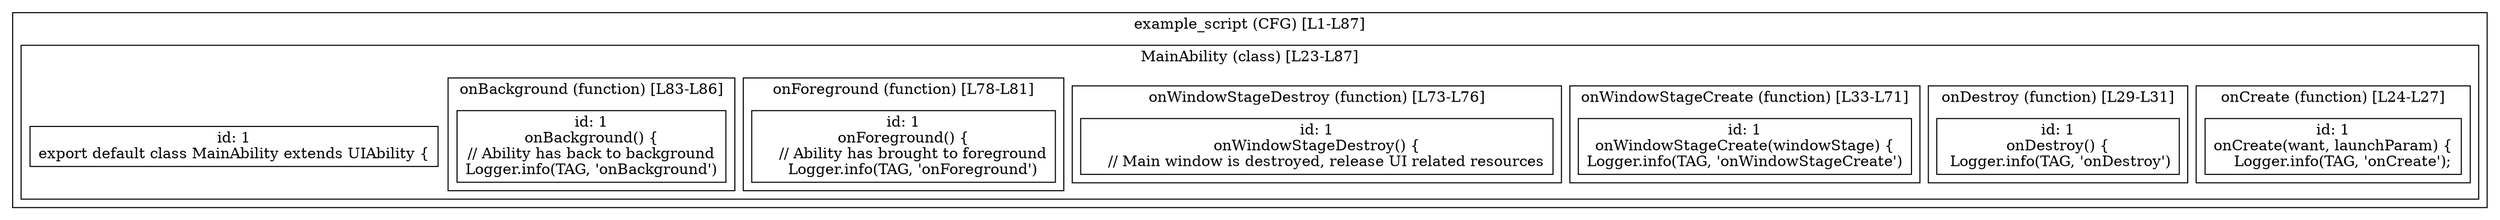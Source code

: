 digraph "104.ts" {
  subgraph "cluster_1" {
    label="example_script (CFG) [L1-L87]";
  subgraph "cluster_2" {
    label="MainAbility (class) [L23-L87]";
    node_2_1 [label="id: 1\nexport default class MainAbility extends UIAbility {", shape=box];
  subgraph "cluster_3" {
    label="onCreate (function) [L24-L27]";
    node_3_1 [label="id: 1\nonCreate(want, launchParam) {
    Logger.info(TAG, 'onCreate');", shape=box];
  }
  subgraph "cluster_4" {
    label="onDestroy (function) [L29-L31]";
    node_4_1 [label="id: 1\nonDestroy() {
 Logger.info(TAG, 'onDestroy')", shape=box];
  }
  subgraph "cluster_5" {
    label="onWindowStageCreate (function) [L33-L71]";
    node_5_1 [label="id: 1\nonWindowStageCreate(windowStage) {
Logger.info(TAG, 'onWindowStageCreate')", shape=box];
  }
  subgraph "cluster_6" {
    label="onWindowStageDestroy (function) [L73-L76]";
    node_6_1 [label="id: 1\nonWindowStageDestroy() {
    // Main window is destroyed, release UI related resources", shape=box];
  }
  subgraph "cluster_7" {
    label="onForeground (function) [L78-L81]";
    node_7_1 [label="id: 1\nonForeground() {
    // Ability has brought to foreground
    Logger.info(TAG, 'onForeground')", shape=box];
  }
  subgraph "cluster_8" {
    label="onBackground (function) [L83-L86]";
    node_8_1 [label="id: 1\nonBackground() {
// Ability has back to background
Logger.info(TAG, 'onBackground')", shape=box];
  }
  }
  }
}